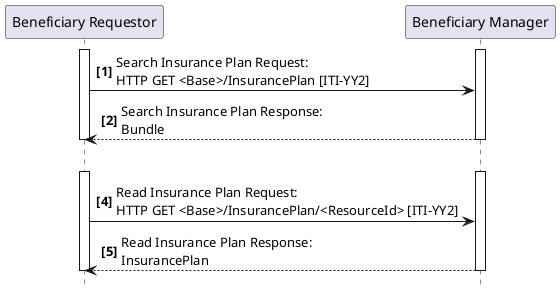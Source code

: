 @startuml
skinparam svgDimensionStyle false
hide footbox
autonumber "<b>[0]"
participant "Beneficiary Requestor" as Req
participant "Beneficiary Manager" as Man
activate Req
activate Man
Req -> Man : Search Insurance Plan Request:\nHTTP GET <Base>/InsurancePlan [ITI-YY2]
Man --> Req : Search Insurance Plan Response:\nBundle
deactivate Man
deactivate Req

Req -[hidden]> Man
activate Req
activate Man 
Req -> Man : Read Insurance Plan Request:\nHTTP GET <Base>/InsurancePlan/<ResourceId> [ITI-YY2]
Man --> Req : Read Insurance Plan Response:\nInsurancePlan
deactivate Man
deactivate Req

@enduml
